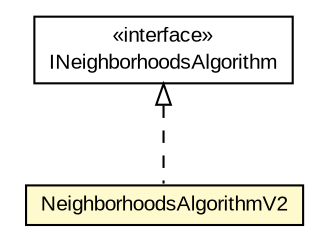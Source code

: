 #!/usr/local/bin/dot
#
# Class diagram 
# Generated by UMLGraph version R5_6-24-gf6e263 (http://www.umlgraph.org/)
#

digraph G {
	edge [fontname="arial",fontsize=10,labelfontname="arial",labelfontsize=10];
	node [fontname="arial",fontsize=10,shape=plaintext];
	nodesep=0.25;
	ranksep=0.5;
	// com.id.droneapi.INeighborhoodsAlgorithm
	c2392 [label=<<table title="com.id.droneapi.INeighborhoodsAlgorithm" border="0" cellborder="1" cellspacing="0" cellpadding="2" port="p" href="../../../INeighborhoodsAlgorithm.html">
		<tr><td><table border="0" cellspacing="0" cellpadding="1">
<tr><td align="center" balign="center"> &#171;interface&#187; </td></tr>
<tr><td align="center" balign="center"> INeighborhoodsAlgorithm </td></tr>
		</table></td></tr>
		</table>>, URL="../../../INeighborhoodsAlgorithm.html", fontname="arial", fontcolor="black", fontsize=10.0];
	// com.id.droneapi.impl.algorithm.v2.NeighborhoodsAlgorithmV2
	c2408 [label=<<table title="com.id.droneapi.impl.algorithm.v2.NeighborhoodsAlgorithmV2" border="0" cellborder="1" cellspacing="0" cellpadding="2" port="p" bgcolor="lemonChiffon" href="./NeighborhoodsAlgorithmV2.html">
		<tr><td><table border="0" cellspacing="0" cellpadding="1">
<tr><td align="center" balign="center"> NeighborhoodsAlgorithmV2 </td></tr>
		</table></td></tr>
		</table>>, URL="./NeighborhoodsAlgorithmV2.html", fontname="arial", fontcolor="black", fontsize=10.0];
	//com.id.droneapi.impl.algorithm.v2.NeighborhoodsAlgorithmV2 implements com.id.droneapi.INeighborhoodsAlgorithm
	c2392:p -> c2408:p [dir=back,arrowtail=empty,style=dashed];
}

